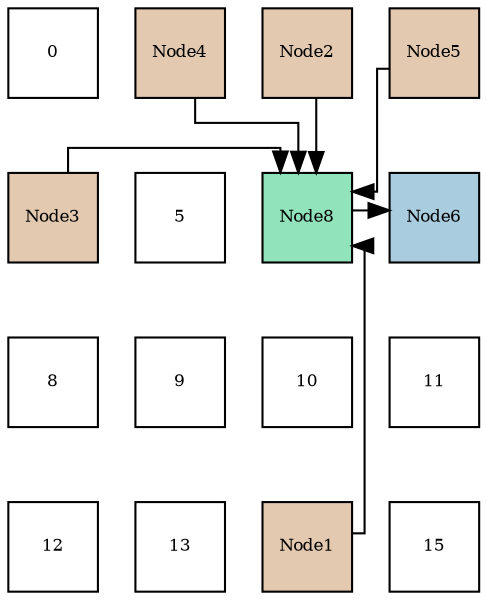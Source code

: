 digraph layout{
 rankdir=TB;
 splines=ortho;
 node [style=filled shape=square fixedsize=true width=0.6];
0[label="0", fontsize=8, fillcolor="#ffffff"];
1[label="Node4", fontsize=8, fillcolor="#e3c9af"];
2[label="Node2", fontsize=8, fillcolor="#e3c9af"];
3[label="Node5", fontsize=8, fillcolor="#e3c9af"];
4[label="Node3", fontsize=8, fillcolor="#e3c9af"];
5[label="5", fontsize=8, fillcolor="#ffffff"];
6[label="Node8", fontsize=8, fillcolor="#91e3bb"];
7[label="Node6", fontsize=8, fillcolor="#a9ccde"];
8[label="8", fontsize=8, fillcolor="#ffffff"];
9[label="9", fontsize=8, fillcolor="#ffffff"];
10[label="10", fontsize=8, fillcolor="#ffffff"];
11[label="11", fontsize=8, fillcolor="#ffffff"];
12[label="12", fontsize=8, fillcolor="#ffffff"];
13[label="13", fontsize=8, fillcolor="#ffffff"];
14[label="Node1", fontsize=8, fillcolor="#e3c9af"];
15[label="15", fontsize=8, fillcolor="#ffffff"];
edge [constraint=false, style=vis];6 -> 7;
14 -> 6;
2 -> 6;
4 -> 6;
1 -> 6;
3 -> 6;
edge [constraint=true, style=invis];
0 -> 4 -> 8 -> 12;
1 -> 5 -> 9 -> 13;
2 -> 6 -> 10 -> 14;
3 -> 7 -> 11 -> 15;
rank = same {0 -> 1 -> 2 -> 3};
rank = same {4 -> 5 -> 6 -> 7};
rank = same {8 -> 9 -> 10 -> 11};
rank = same {12 -> 13 -> 14 -> 15};
}